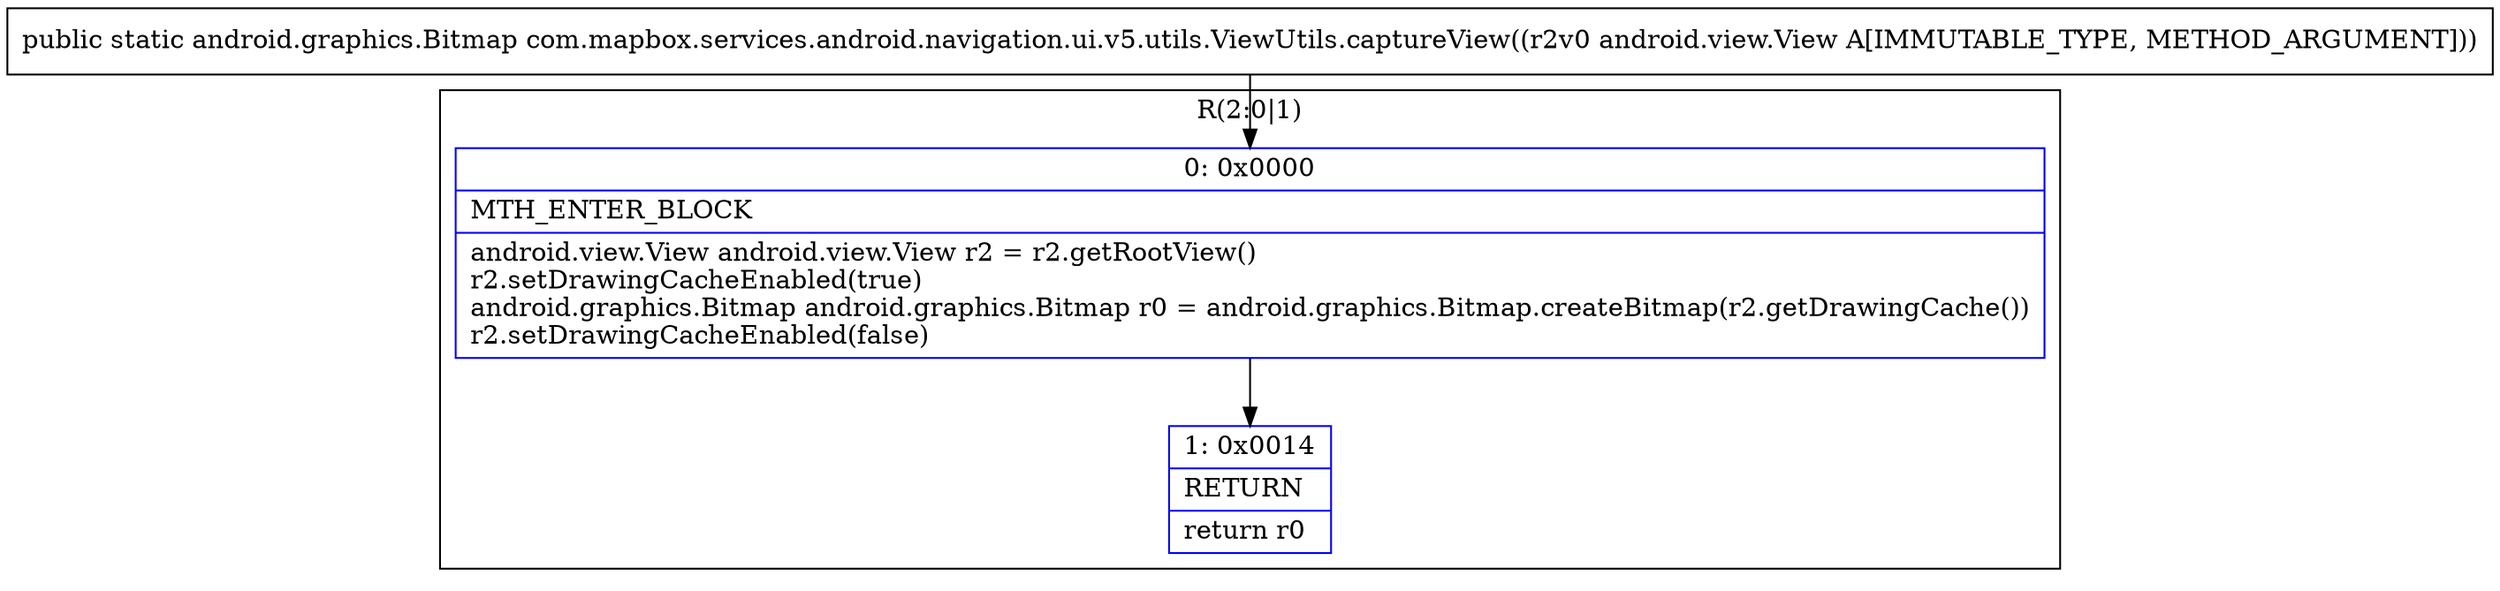 digraph "CFG forcom.mapbox.services.android.navigation.ui.v5.utils.ViewUtils.captureView(Landroid\/view\/View;)Landroid\/graphics\/Bitmap;" {
subgraph cluster_Region_541055619 {
label = "R(2:0|1)";
node [shape=record,color=blue];
Node_0 [shape=record,label="{0\:\ 0x0000|MTH_ENTER_BLOCK\l|android.view.View android.view.View r2 = r2.getRootView()\lr2.setDrawingCacheEnabled(true)\landroid.graphics.Bitmap android.graphics.Bitmap r0 = android.graphics.Bitmap.createBitmap(r2.getDrawingCache())\lr2.setDrawingCacheEnabled(false)\l}"];
Node_1 [shape=record,label="{1\:\ 0x0014|RETURN\l|return r0\l}"];
}
MethodNode[shape=record,label="{public static android.graphics.Bitmap com.mapbox.services.android.navigation.ui.v5.utils.ViewUtils.captureView((r2v0 android.view.View A[IMMUTABLE_TYPE, METHOD_ARGUMENT])) }"];
MethodNode -> Node_0;
Node_0 -> Node_1;
}

